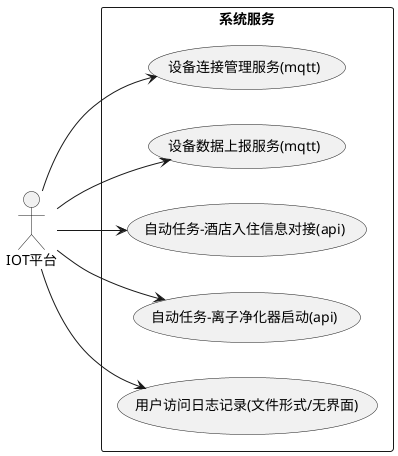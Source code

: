 @startuml IOT平台用例图

' 定义角色
left to right direction
actor "IOT平台" as IOTPlatform

' 定义用例
rectangle "系统服务" {
  usecase "设备连接管理服务(mqtt)" as UC1
  usecase "设备数据上报服务(mqtt)" as UC2
  usecase "自动任务-酒店入住信息对接(api)" as UC3
  usecase "自动任务-离子净化器启动(api)" as UC4
  usecase "用户访问日志记录(文件形式/无界面)" as UC5
}

' 建立关系
IOTPlatform --> UC1
IOTPlatform --> UC2
IOTPlatform --> UC3
IOTPlatform --> UC4
IOTPlatform --> UC5

@enduml